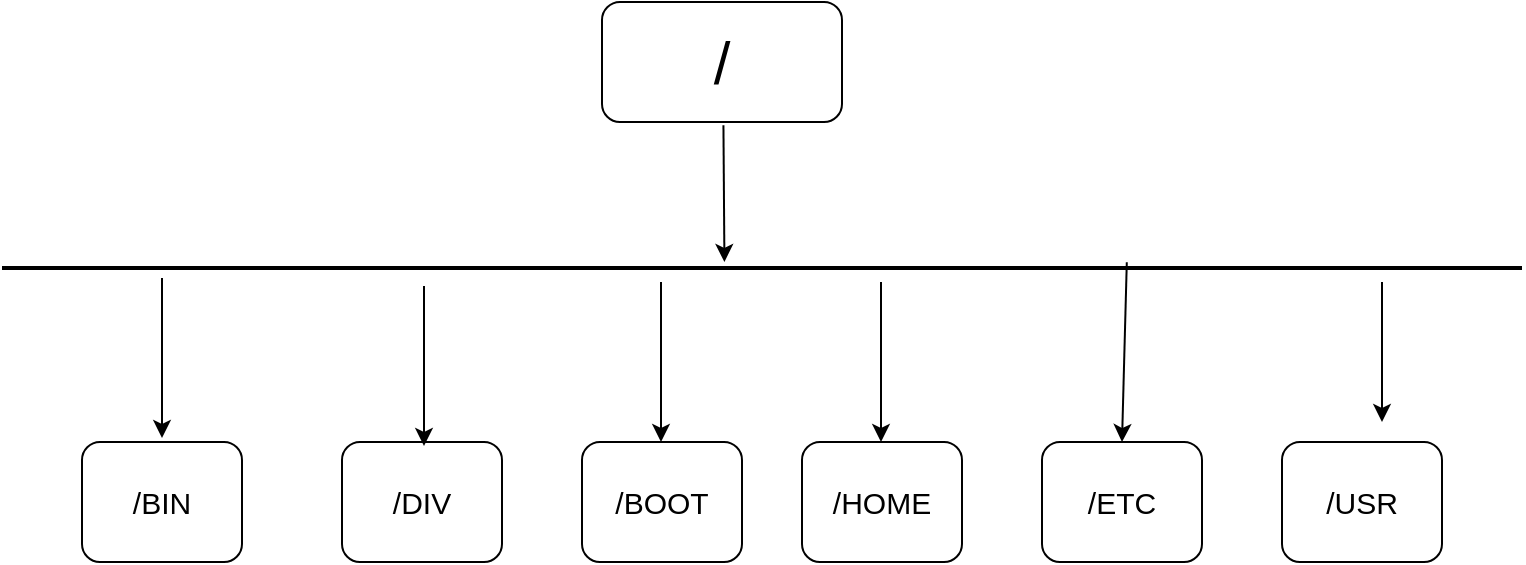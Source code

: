 <mxfile version="14.9.5" type="github">
  <diagram id="AUwv0u2xf1qDrA2t1rAi" name="Page-1">
    <mxGraphModel dx="1209" dy="562" grid="1" gridSize="10" guides="1" tooltips="1" connect="1" arrows="1" fold="1" page="1" pageScale="1" pageWidth="850" pageHeight="1100" math="0" shadow="0">
      <root>
        <mxCell id="0" />
        <mxCell id="1" parent="0" />
        <mxCell id="Q0KUQg-uL6mfxQ4lGSY--1" value="/" style="rounded=1;whiteSpace=wrap;html=1;fontSize=30;" vertex="1" parent="1">
          <mxGeometry x="340" y="110" width="120" height="60" as="geometry" />
        </mxCell>
        <mxCell id="Q0KUQg-uL6mfxQ4lGSY--2" value="" style="line;strokeWidth=2;html=1;fontSize=30;" vertex="1" parent="1">
          <mxGeometry x="40" y="238" width="760" height="10" as="geometry" />
        </mxCell>
        <mxCell id="Q0KUQg-uL6mfxQ4lGSY--3" value="" style="endArrow=classic;html=1;fontSize=30;exitX=0.581;exitY=1.028;exitDx=0;exitDy=0;exitPerimeter=0;" edge="1" parent="1">
          <mxGeometry width="50" height="50" relative="1" as="geometry">
            <mxPoint x="400.72" y="171.68" as="sourcePoint" />
            <mxPoint x="401.211" y="240" as="targetPoint" />
          </mxGeometry>
        </mxCell>
        <mxCell id="Q0KUQg-uL6mfxQ4lGSY--5" value="/BIN" style="rounded=1;whiteSpace=wrap;html=1;fontSize=15;" vertex="1" parent="1">
          <mxGeometry x="80" y="330" width="80" height="60" as="geometry" />
        </mxCell>
        <mxCell id="Q0KUQg-uL6mfxQ4lGSY--6" value="/DIV" style="rounded=1;whiteSpace=wrap;html=1;fontSize=15;" vertex="1" parent="1">
          <mxGeometry x="210" y="330" width="80" height="60" as="geometry" />
        </mxCell>
        <mxCell id="Q0KUQg-uL6mfxQ4lGSY--7" value="/BOOT&lt;span style=&quot;color: rgba(0 , 0 , 0 , 0) ; font-family: monospace ; font-size: 0px&quot;&gt;%3CmxGraphModel%3E%3Croot%3E%3CmxCell%20id%3D%220%22%2F%3E%3CmxCell%20id%3D%221%22%20parent%3D%220%22%2F%3E%3CmxCell%20id%3D%222%22%20value%3D%22%2FDIV%22%20style%3D%22rounded%3D1%3BwhiteSpace%3Dwrap%3Bhtml%3D1%3BfontSize%3D15%3B%22%20vertex%3D%221%22%20parent%3D%221%22%3E%3CmxGeometry%20x%3D%22160%22%20y%3D%22330%22%20width%3D%2280%22%20height%3D%2260%22%20as%3D%22geometry%22%2F%3E%3C%2FmxCell%3E%3C%2Froot%3E%3C%2FmxGraphModel%3E&lt;/span&gt;" style="rounded=1;whiteSpace=wrap;html=1;fontSize=15;" vertex="1" parent="1">
          <mxGeometry x="330" y="330" width="80" height="60" as="geometry" />
        </mxCell>
        <mxCell id="Q0KUQg-uL6mfxQ4lGSY--8" value="/HOME" style="rounded=1;whiteSpace=wrap;html=1;fontSize=15;" vertex="1" parent="1">
          <mxGeometry x="440" y="330" width="80" height="60" as="geometry" />
        </mxCell>
        <mxCell id="Q0KUQg-uL6mfxQ4lGSY--9" value="/ETC" style="rounded=1;whiteSpace=wrap;html=1;fontSize=15;" vertex="1" parent="1">
          <mxGeometry x="560" y="330" width="80" height="60" as="geometry" />
        </mxCell>
        <mxCell id="Q0KUQg-uL6mfxQ4lGSY--10" value="/USR" style="rounded=1;whiteSpace=wrap;html=1;fontSize=15;" vertex="1" parent="1">
          <mxGeometry x="680" y="330" width="80" height="60" as="geometry" />
        </mxCell>
        <mxCell id="Q0KUQg-uL6mfxQ4lGSY--11" value="" style="endArrow=classic;html=1;fontSize=15;entryX=0.5;entryY=0;entryDx=0;entryDy=0;" edge="1" parent="1">
          <mxGeometry width="50" height="50" relative="1" as="geometry">
            <mxPoint x="120" y="248" as="sourcePoint" />
            <mxPoint x="120" y="328" as="targetPoint" />
          </mxGeometry>
        </mxCell>
        <mxCell id="Q0KUQg-uL6mfxQ4lGSY--12" value="" style="endArrow=classic;html=1;fontSize=15;entryX=0.5;entryY=0;entryDx=0;entryDy=0;" edge="1" parent="1">
          <mxGeometry width="50" height="50" relative="1" as="geometry">
            <mxPoint x="251" y="252" as="sourcePoint" />
            <mxPoint x="251" y="332" as="targetPoint" />
          </mxGeometry>
        </mxCell>
        <mxCell id="Q0KUQg-uL6mfxQ4lGSY--13" value="" style="endArrow=classic;html=1;fontSize=15;entryX=0.5;entryY=0;entryDx=0;entryDy=0;" edge="1" parent="1">
          <mxGeometry width="50" height="50" relative="1" as="geometry">
            <mxPoint x="369.5" y="250" as="sourcePoint" />
            <mxPoint x="369.5" y="330" as="targetPoint" />
          </mxGeometry>
        </mxCell>
        <mxCell id="Q0KUQg-uL6mfxQ4lGSY--14" value="" style="endArrow=classic;html=1;fontSize=15;entryX=0.5;entryY=0;entryDx=0;entryDy=0;" edge="1" parent="1">
          <mxGeometry width="50" height="50" relative="1" as="geometry">
            <mxPoint x="479.5" y="250" as="sourcePoint" />
            <mxPoint x="479.5" y="330" as="targetPoint" />
          </mxGeometry>
        </mxCell>
        <mxCell id="Q0KUQg-uL6mfxQ4lGSY--15" value="" style="endArrow=classic;html=1;fontSize=15;exitX=0.74;exitY=0.211;exitDx=0;exitDy=0;exitPerimeter=0;entryX=0.5;entryY=0;entryDx=0;entryDy=0;" edge="1" parent="1" source="Q0KUQg-uL6mfxQ4lGSY--2" target="Q0KUQg-uL6mfxQ4lGSY--9">
          <mxGeometry width="50" height="50" relative="1" as="geometry">
            <mxPoint x="525.5" y="260" as="sourcePoint" />
            <mxPoint x="610" y="320" as="targetPoint" />
            <Array as="points" />
          </mxGeometry>
        </mxCell>
        <mxCell id="Q0KUQg-uL6mfxQ4lGSY--16" value="" style="endArrow=classic;html=1;fontSize=15;" edge="1" parent="1">
          <mxGeometry width="50" height="50" relative="1" as="geometry">
            <mxPoint x="730" y="250" as="sourcePoint" />
            <mxPoint x="730" y="320" as="targetPoint" />
            <Array as="points">
              <mxPoint x="730" y="300" />
            </Array>
          </mxGeometry>
        </mxCell>
      </root>
    </mxGraphModel>
  </diagram>
</mxfile>
